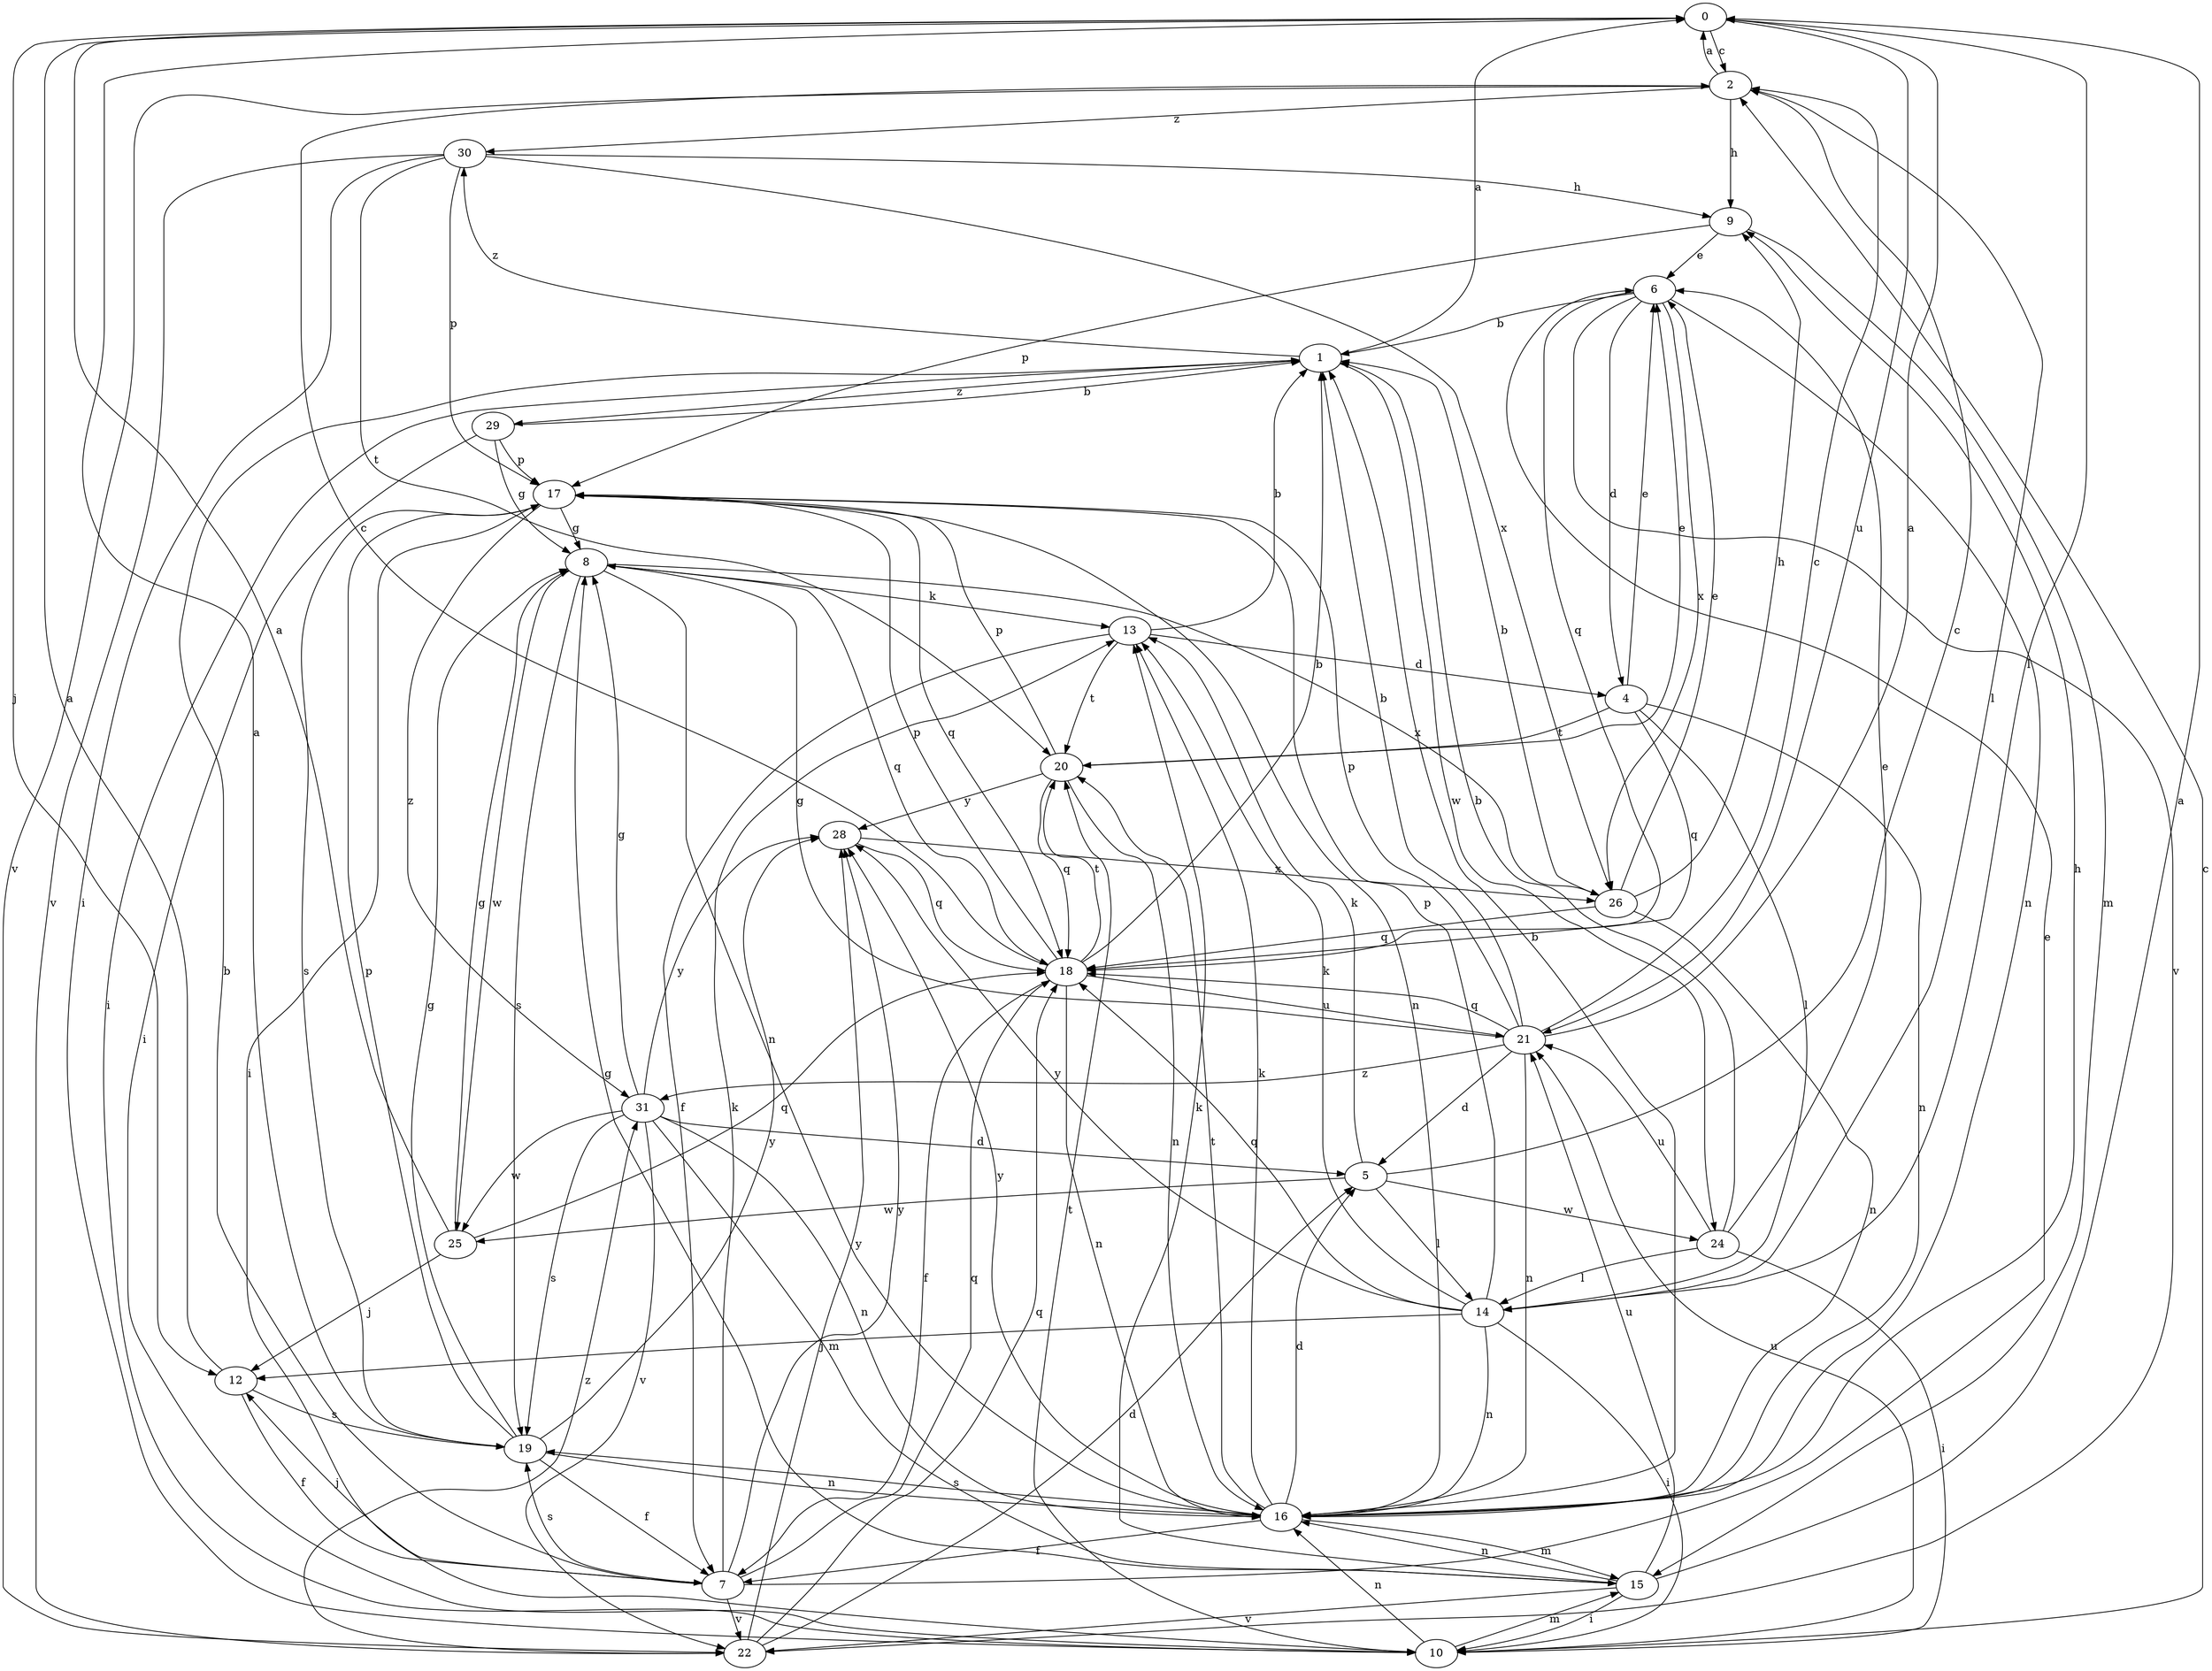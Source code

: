 strict digraph  {
0;
1;
2;
4;
5;
6;
7;
8;
9;
10;
12;
13;
14;
15;
16;
17;
18;
19;
20;
21;
22;
24;
25;
26;
28;
29;
30;
31;
0 -> 2  [label=c];
0 -> 12  [label=j];
0 -> 14  [label=l];
0 -> 21  [label=u];
1 -> 0  [label=a];
1 -> 10  [label=i];
1 -> 24  [label=w];
1 -> 29  [label=z];
1 -> 30  [label=z];
2 -> 0  [label=a];
2 -> 9  [label=h];
2 -> 14  [label=l];
2 -> 22  [label=v];
2 -> 30  [label=z];
4 -> 6  [label=e];
4 -> 14  [label=l];
4 -> 16  [label=n];
4 -> 18  [label=q];
4 -> 20  [label=t];
5 -> 2  [label=c];
5 -> 13  [label=k];
5 -> 14  [label=l];
5 -> 24  [label=w];
5 -> 25  [label=w];
6 -> 1  [label=b];
6 -> 4  [label=d];
6 -> 16  [label=n];
6 -> 18  [label=q];
6 -> 22  [label=v];
6 -> 26  [label=x];
7 -> 1  [label=b];
7 -> 6  [label=e];
7 -> 12  [label=j];
7 -> 13  [label=k];
7 -> 18  [label=q];
7 -> 19  [label=s];
7 -> 22  [label=v];
7 -> 28  [label=y];
8 -> 13  [label=k];
8 -> 16  [label=n];
8 -> 18  [label=q];
8 -> 19  [label=s];
8 -> 25  [label=w];
8 -> 26  [label=x];
9 -> 6  [label=e];
9 -> 15  [label=m];
9 -> 17  [label=p];
10 -> 2  [label=c];
10 -> 15  [label=m];
10 -> 16  [label=n];
10 -> 20  [label=t];
10 -> 21  [label=u];
12 -> 0  [label=a];
12 -> 7  [label=f];
12 -> 19  [label=s];
13 -> 1  [label=b];
13 -> 4  [label=d];
13 -> 7  [label=f];
13 -> 20  [label=t];
14 -> 10  [label=i];
14 -> 12  [label=j];
14 -> 13  [label=k];
14 -> 16  [label=n];
14 -> 17  [label=p];
14 -> 18  [label=q];
14 -> 28  [label=y];
15 -> 0  [label=a];
15 -> 8  [label=g];
15 -> 10  [label=i];
15 -> 13  [label=k];
15 -> 16  [label=n];
15 -> 21  [label=u];
15 -> 22  [label=v];
16 -> 1  [label=b];
16 -> 5  [label=d];
16 -> 7  [label=f];
16 -> 9  [label=h];
16 -> 13  [label=k];
16 -> 15  [label=m];
16 -> 19  [label=s];
16 -> 20  [label=t];
16 -> 28  [label=y];
17 -> 8  [label=g];
17 -> 10  [label=i];
17 -> 16  [label=n];
17 -> 18  [label=q];
17 -> 19  [label=s];
17 -> 31  [label=z];
18 -> 1  [label=b];
18 -> 2  [label=c];
18 -> 7  [label=f];
18 -> 16  [label=n];
18 -> 17  [label=p];
18 -> 20  [label=t];
18 -> 21  [label=u];
19 -> 0  [label=a];
19 -> 7  [label=f];
19 -> 8  [label=g];
19 -> 16  [label=n];
19 -> 17  [label=p];
19 -> 28  [label=y];
20 -> 6  [label=e];
20 -> 16  [label=n];
20 -> 17  [label=p];
20 -> 18  [label=q];
20 -> 28  [label=y];
21 -> 0  [label=a];
21 -> 1  [label=b];
21 -> 2  [label=c];
21 -> 5  [label=d];
21 -> 8  [label=g];
21 -> 16  [label=n];
21 -> 17  [label=p];
21 -> 18  [label=q];
21 -> 31  [label=z];
22 -> 5  [label=d];
22 -> 18  [label=q];
22 -> 28  [label=y];
22 -> 31  [label=z];
24 -> 1  [label=b];
24 -> 6  [label=e];
24 -> 10  [label=i];
24 -> 14  [label=l];
24 -> 21  [label=u];
25 -> 0  [label=a];
25 -> 8  [label=g];
25 -> 12  [label=j];
25 -> 18  [label=q];
26 -> 1  [label=b];
26 -> 6  [label=e];
26 -> 9  [label=h];
26 -> 16  [label=n];
26 -> 18  [label=q];
28 -> 18  [label=q];
28 -> 26  [label=x];
29 -> 1  [label=b];
29 -> 8  [label=g];
29 -> 10  [label=i];
29 -> 17  [label=p];
30 -> 9  [label=h];
30 -> 10  [label=i];
30 -> 17  [label=p];
30 -> 20  [label=t];
30 -> 22  [label=v];
30 -> 26  [label=x];
31 -> 5  [label=d];
31 -> 8  [label=g];
31 -> 15  [label=m];
31 -> 16  [label=n];
31 -> 19  [label=s];
31 -> 22  [label=v];
31 -> 25  [label=w];
31 -> 28  [label=y];
}
